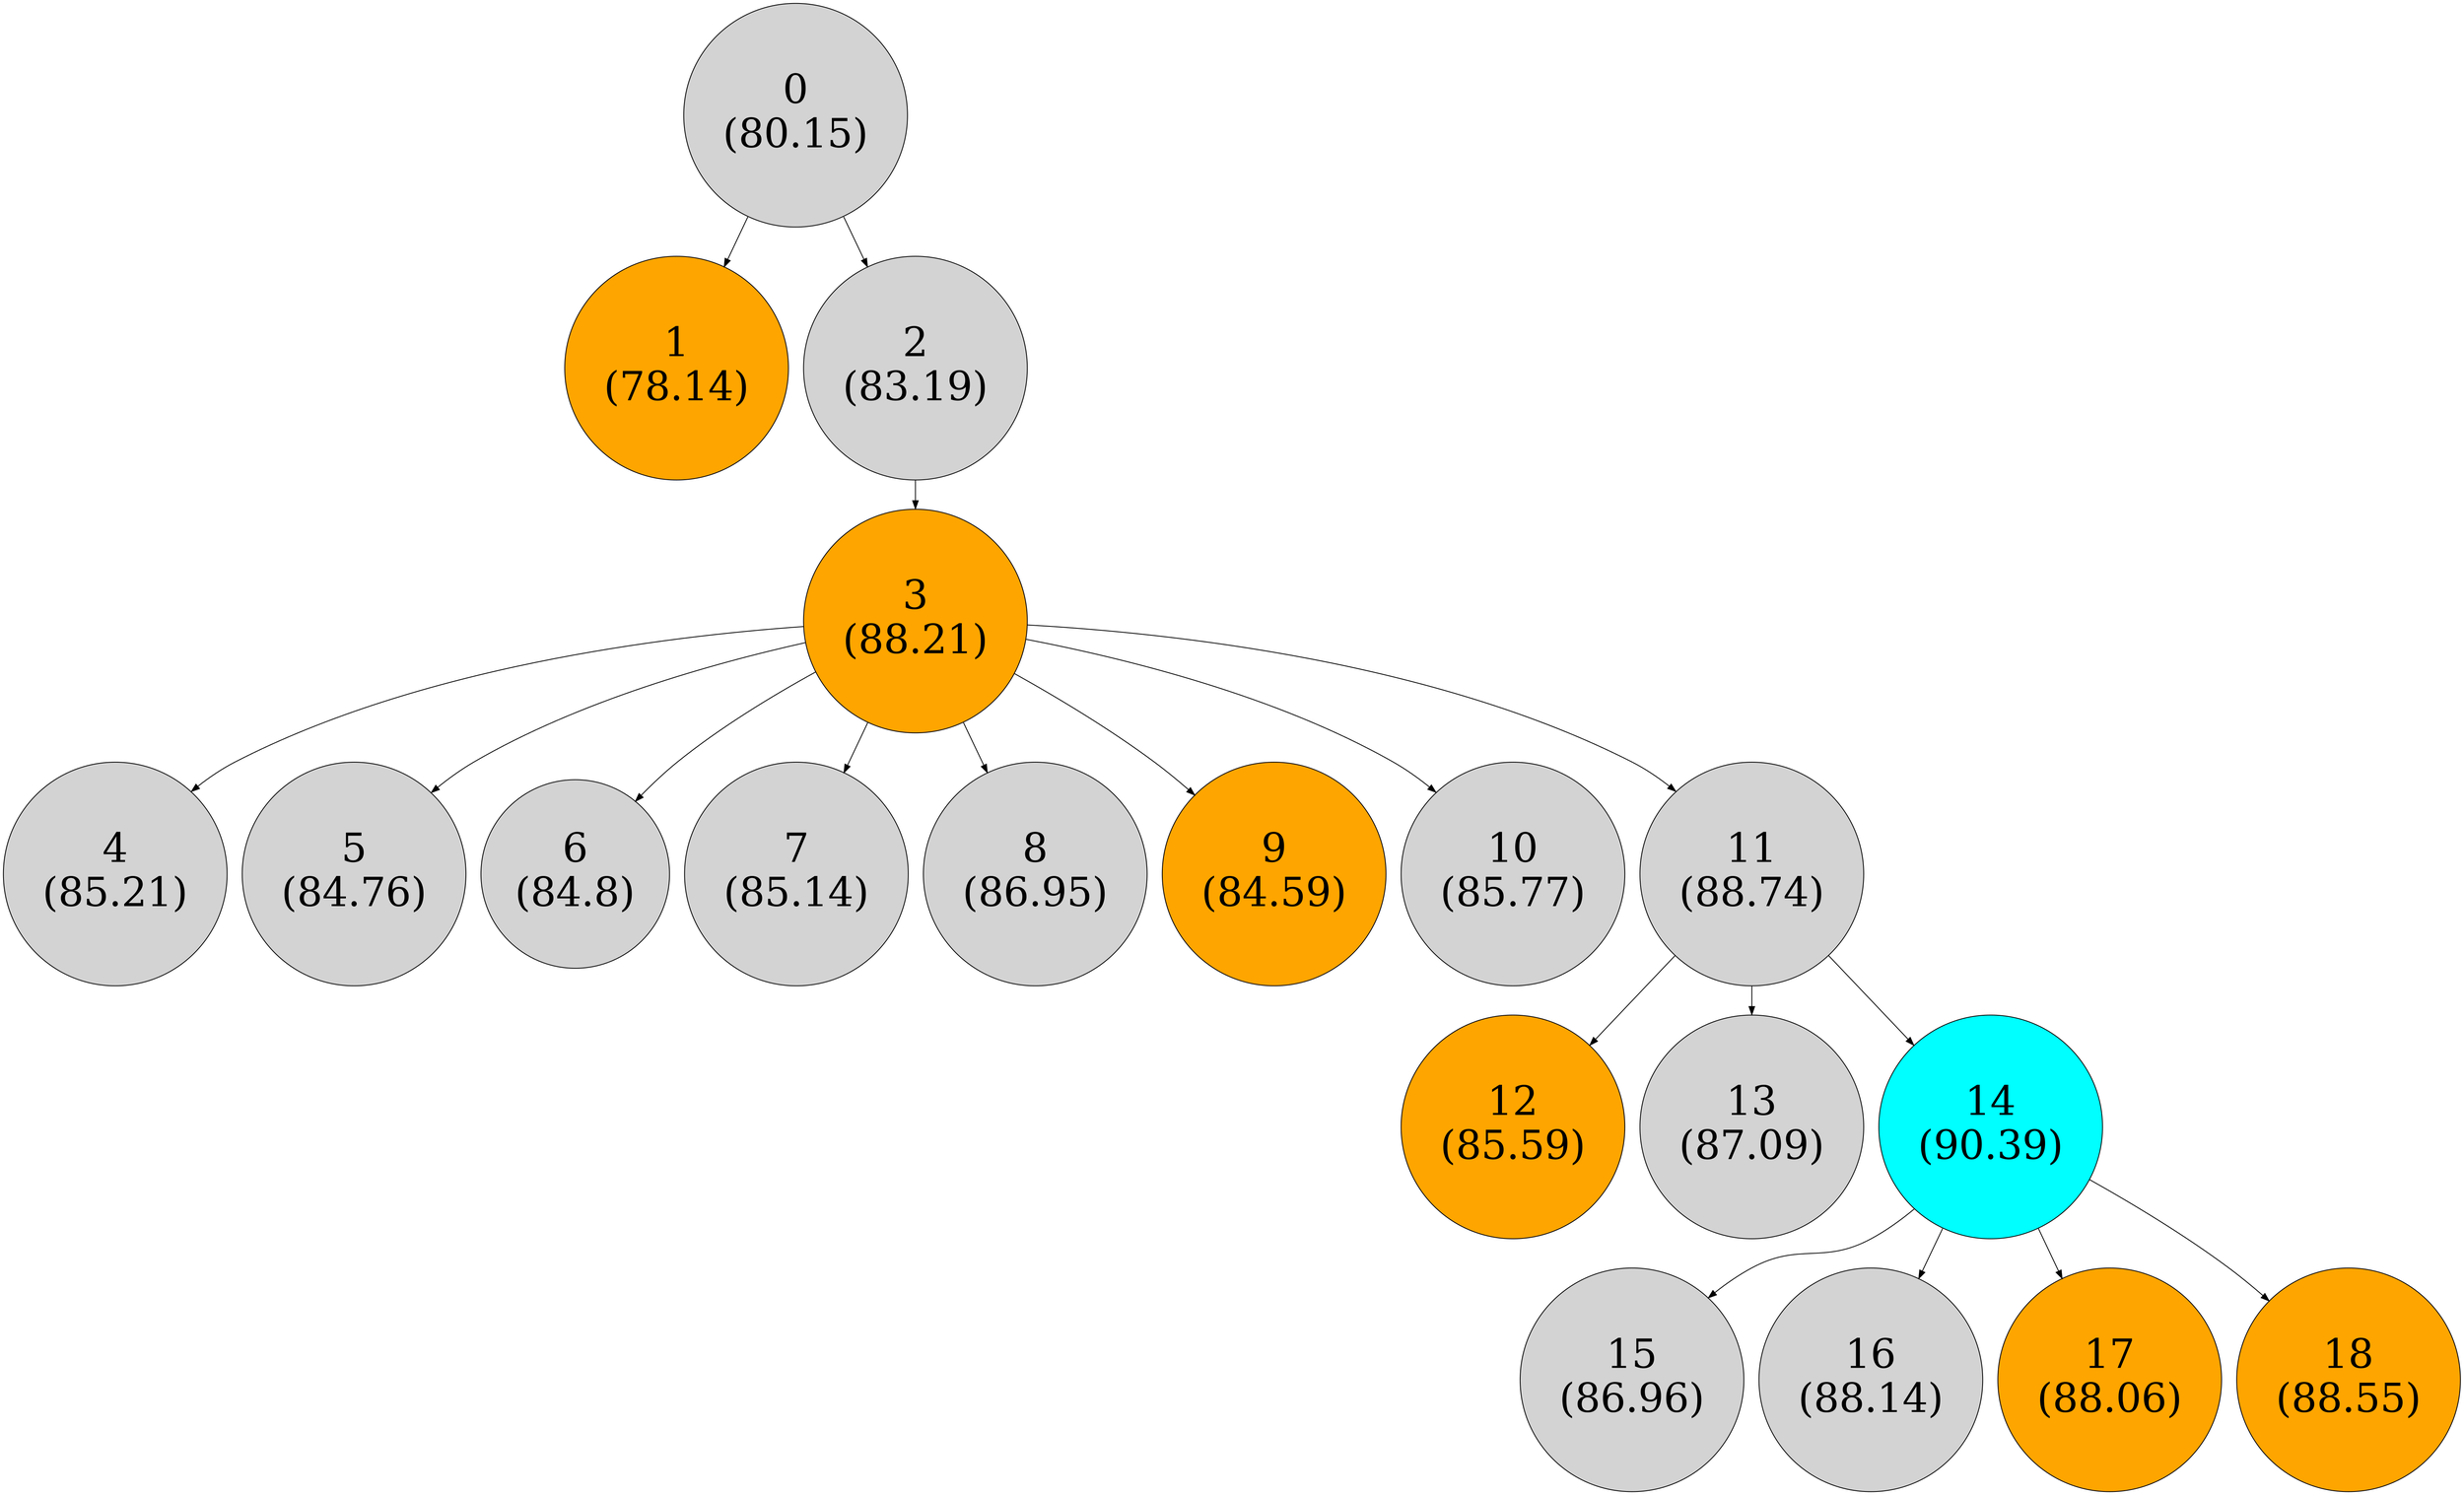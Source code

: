 digraph G {
    node [style=filled, shape=circle, fontsize=50];
    0 [label="0\n(80.15)"];
    1 [label="1\n(78.14)", fillcolor=orange, fontcolor=black];
    2 [label="2\n(83.19)"];
    3 [label="3\n(88.21)", fillcolor=orange, fontcolor=black];
    4 [label="4\n(85.21)"];
    5 [label="5\n(84.76)"];
    6 [label="6\n(84.8)"];
    7 [label="7\n(85.14)"];
    8 [label="8\n(86.95)"];
    9 [label="9\n(84.59)", fillcolor=orange, fontcolor=black];
    10 [label="10\n(85.77)"];
    11 [label="11\n(88.74)"];
    12 [label="12\n(85.59)", fillcolor=orange, fontcolor=black];
    13 [label="13\n(87.09)"];
    14 [label="14\n(90.39)", fillcolor=cyan, fontcolor=black];
    15 [label="15\n(86.96)"];
    16 [label="16\n(88.14)"];
    17 [label="17\n(88.06)", fillcolor=orange, fontcolor=black];
    18 [label="18\n(88.55)", fillcolor=orange, fontcolor=black];
    0 -> 1;
    0 -> 2;
    2 -> 3;
    3 -> 4;
    3 -> 5;
    3 -> 6;
    3 -> 7;
    3 -> 8;
    3 -> 9;
    3 -> 10;
    3 -> 11;
    11 -> 12;
    11 -> 13;
    11 -> 14;
    14 -> 15;
    14 -> 16;
    14 -> 17;
    14 -> 18;
}